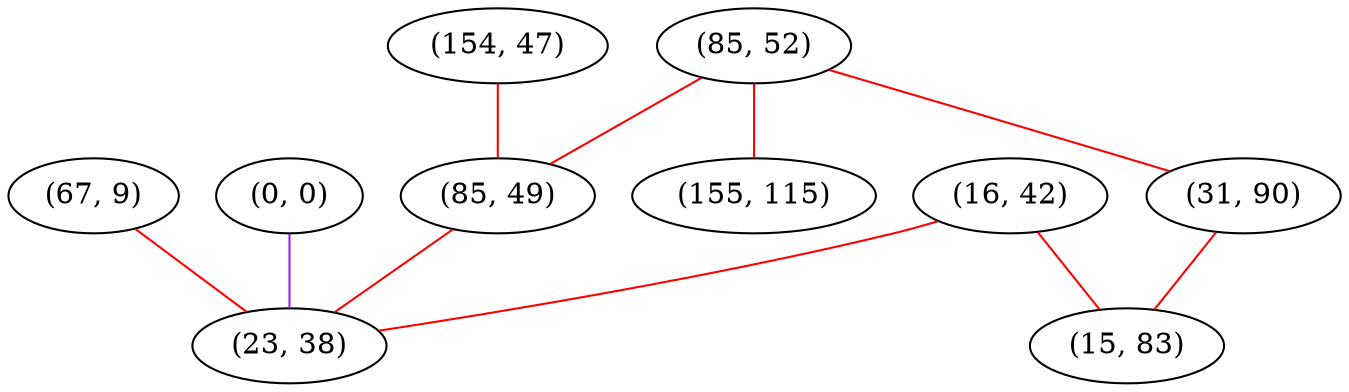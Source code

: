 graph "" {
"(154, 47)";
"(85, 52)";
"(0, 0)";
"(16, 42)";
"(155, 115)";
"(31, 90)";
"(67, 9)";
"(85, 49)";
"(15, 83)";
"(23, 38)";
"(154, 47)" -- "(85, 49)"  [color=red, key=0, weight=1];
"(85, 52)" -- "(85, 49)"  [color=red, key=0, weight=1];
"(85, 52)" -- "(155, 115)"  [color=red, key=0, weight=1];
"(85, 52)" -- "(31, 90)"  [color=red, key=0, weight=1];
"(0, 0)" -- "(23, 38)"  [color=purple, key=0, weight=4];
"(16, 42)" -- "(15, 83)"  [color=red, key=0, weight=1];
"(16, 42)" -- "(23, 38)"  [color=red, key=0, weight=1];
"(31, 90)" -- "(15, 83)"  [color=red, key=0, weight=1];
"(67, 9)" -- "(23, 38)"  [color=red, key=0, weight=1];
"(85, 49)" -- "(23, 38)"  [color=red, key=0, weight=1];
}
